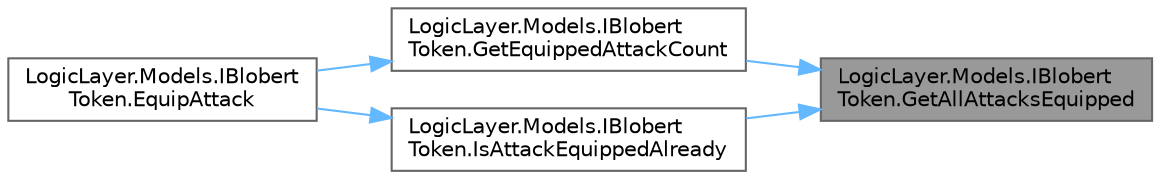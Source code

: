 digraph "LogicLayer.Models.IBlobertToken.GetAllAttacksEquipped"
{
 // LATEX_PDF_SIZE
  bgcolor="transparent";
  edge [fontname=Helvetica,fontsize=10,labelfontname=Helvetica,labelfontsize=10];
  node [fontname=Helvetica,fontsize=10,shape=box,height=0.2,width=0.4];
  rankdir="RL";
  Node1 [id="Node000001",label="LogicLayer.Models.IBlobert\lToken.GetAllAttacksEquipped",height=0.2,width=0.4,color="gray40", fillcolor="grey60", style="filled", fontcolor="black",tooltip="Retrieves all equipped attacks associated with the Blobert."];
  Node1 -> Node2 [id="edge1_Node000001_Node000002",dir="back",color="steelblue1",style="solid",tooltip=" "];
  Node2 [id="Node000002",label="LogicLayer.Models.IBlobert\lToken.GetEquippedAttackCount",height=0.2,width=0.4,color="grey40", fillcolor="white", style="filled",URL="$interface_logic_layer_1_1_models_1_1_i_blobert_token.html#a641e93826fe2115bc7a704dbd5ab096f",tooltip="Retrieves the number of equipped attacks."];
  Node2 -> Node3 [id="edge2_Node000002_Node000003",dir="back",color="steelblue1",style="solid",tooltip=" "];
  Node3 [id="Node000003",label="LogicLayer.Models.IBlobert\lToken.EquipAttack",height=0.2,width=0.4,color="grey40", fillcolor="white", style="filled",URL="$interface_logic_layer_1_1_models_1_1_i_blobert_token.html#ad9ad3d93c5622d1e838c867559459523",tooltip="Attempts to equip the specified attack to the Blobert."];
  Node1 -> Node4 [id="edge3_Node000001_Node000004",dir="back",color="steelblue1",style="solid",tooltip=" "];
  Node4 [id="Node000004",label="LogicLayer.Models.IBlobert\lToken.IsAttackEquippedAlready",height=0.2,width=0.4,color="grey40", fillcolor="white", style="filled",URL="$interface_logic_layer_1_1_models_1_1_i_blobert_token.html#a3045ca7bd24a7e37144e1f458a8f219c",tooltip="Checks if the specified attack is already equipped."];
  Node4 -> Node3 [id="edge4_Node000004_Node000003",dir="back",color="steelblue1",style="solid",tooltip=" "];
}
